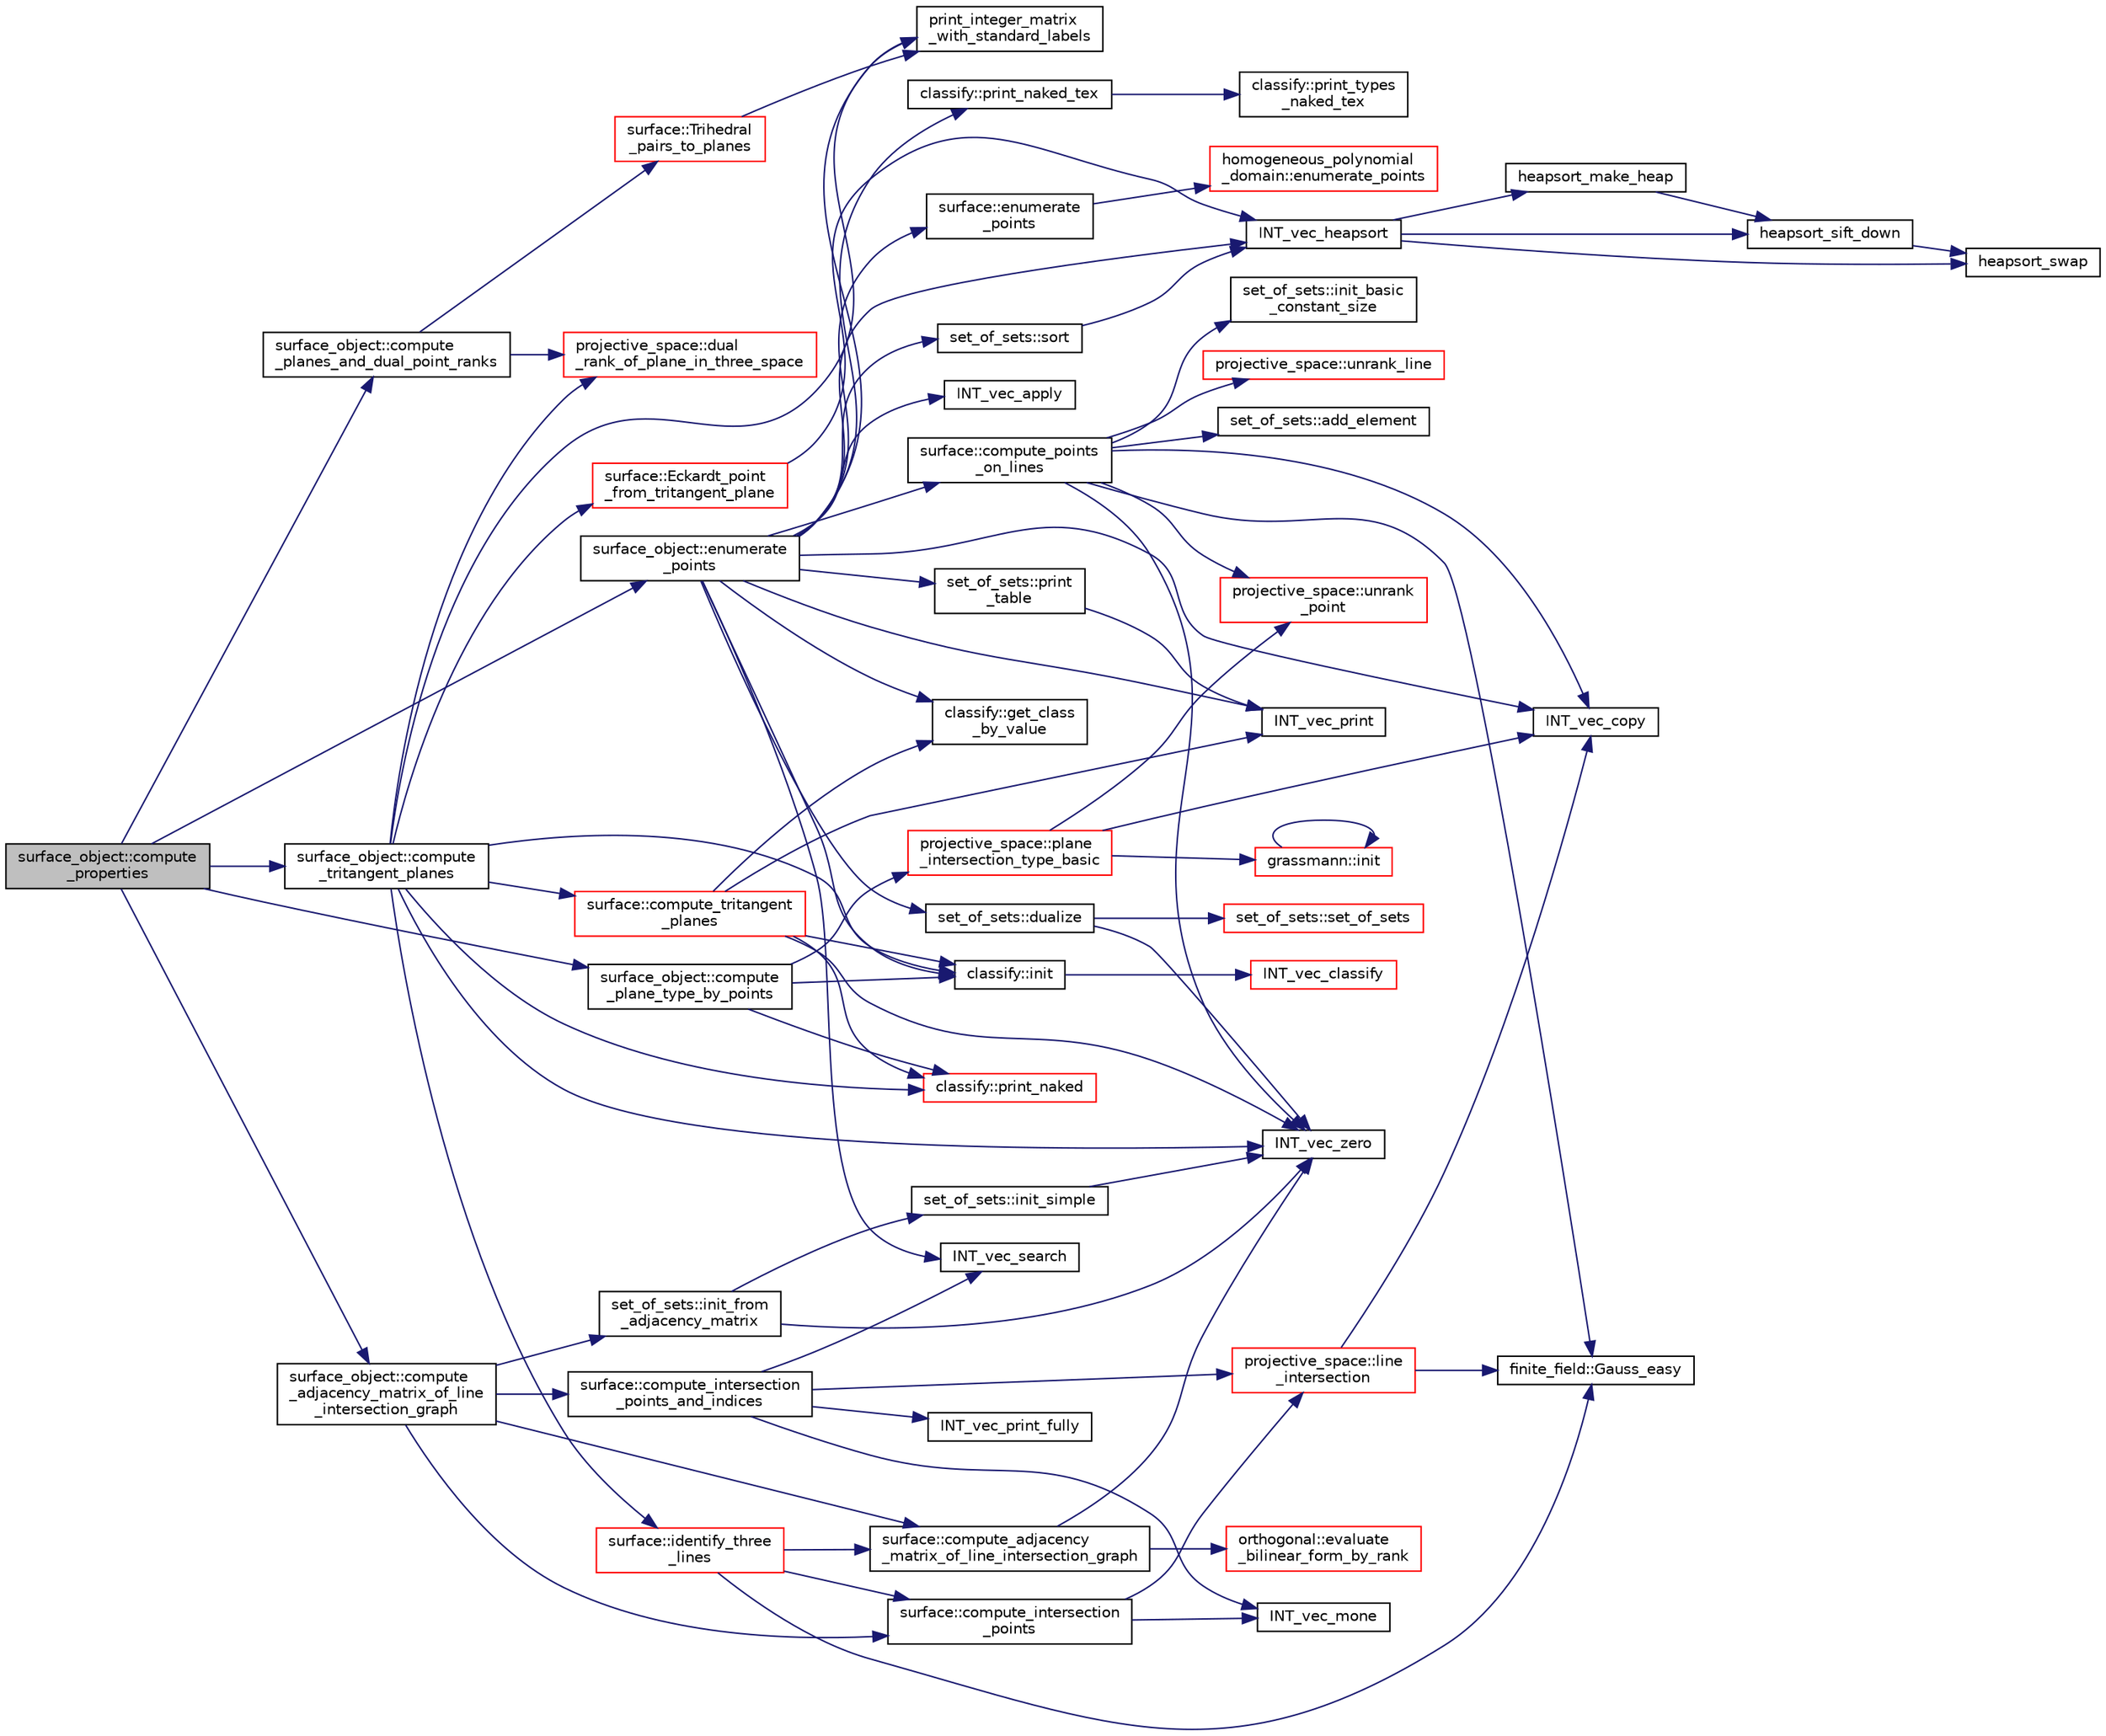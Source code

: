 digraph "surface_object::compute_properties"
{
  edge [fontname="Helvetica",fontsize="10",labelfontname="Helvetica",labelfontsize="10"];
  node [fontname="Helvetica",fontsize="10",shape=record];
  rankdir="LR";
  Node268 [label="surface_object::compute\l_properties",height=0.2,width=0.4,color="black", fillcolor="grey75", style="filled", fontcolor="black"];
  Node268 -> Node269 [color="midnightblue",fontsize="10",style="solid",fontname="Helvetica"];
  Node269 [label="surface_object::enumerate\l_points",height=0.2,width=0.4,color="black", fillcolor="white", style="filled",URL="$df/df8/classsurface__object.html#a001a13b6ea34dbe559033af634203466"];
  Node269 -> Node270 [color="midnightblue",fontsize="10",style="solid",fontname="Helvetica"];
  Node270 [label="surface::enumerate\l_points",height=0.2,width=0.4,color="black", fillcolor="white", style="filled",URL="$d5/d88/classsurface.html#adc79cf9249a0bd3350b35a9c6bdd94d8"];
  Node270 -> Node271 [color="midnightblue",fontsize="10",style="solid",fontname="Helvetica"];
  Node271 [label="homogeneous_polynomial\l_domain::enumerate_points",height=0.2,width=0.4,color="red", fillcolor="white", style="filled",URL="$d2/da7/classhomogeneous__polynomial__domain.html#adc0868f632cc5662b7bfaf0b3d72268f"];
  Node269 -> Node281 [color="midnightblue",fontsize="10",style="solid",fontname="Helvetica"];
  Node281 [label="INT_vec_heapsort",height=0.2,width=0.4,color="black", fillcolor="white", style="filled",URL="$d5/de2/foundations_2data__structures_2data__structures_8h.html#a3590ad9987f801fbfc94634300182f39"];
  Node281 -> Node282 [color="midnightblue",fontsize="10",style="solid",fontname="Helvetica"];
  Node282 [label="heapsort_make_heap",height=0.2,width=0.4,color="black", fillcolor="white", style="filled",URL="$d4/dd7/sorting_8_c.html#a42f24453d7d77eeb1338ebd1a13cfdbb"];
  Node282 -> Node283 [color="midnightblue",fontsize="10",style="solid",fontname="Helvetica"];
  Node283 [label="heapsort_sift_down",height=0.2,width=0.4,color="black", fillcolor="white", style="filled",URL="$d4/dd7/sorting_8_c.html#a65cbb1a6a3f01f511673705437ddc18b"];
  Node283 -> Node284 [color="midnightblue",fontsize="10",style="solid",fontname="Helvetica"];
  Node284 [label="heapsort_swap",height=0.2,width=0.4,color="black", fillcolor="white", style="filled",URL="$d4/dd7/sorting_8_c.html#a8f048362e6065297b19b6975bcbbfcc6"];
  Node281 -> Node284 [color="midnightblue",fontsize="10",style="solid",fontname="Helvetica"];
  Node281 -> Node283 [color="midnightblue",fontsize="10",style="solid",fontname="Helvetica"];
  Node269 -> Node285 [color="midnightblue",fontsize="10",style="solid",fontname="Helvetica"];
  Node285 [label="print_integer_matrix\l_with_standard_labels",height=0.2,width=0.4,color="black", fillcolor="white", style="filled",URL="$d5/db4/io__and__os_8h.html#ad39c343d865ff89a5aad3c689280ad09"];
  Node269 -> Node286 [color="midnightblue",fontsize="10",style="solid",fontname="Helvetica"];
  Node286 [label="surface::compute_points\l_on_lines",height=0.2,width=0.4,color="black", fillcolor="white", style="filled",URL="$d5/d88/classsurface.html#a5d2684ccddd35781211c364a2d5980e5"];
  Node286 -> Node287 [color="midnightblue",fontsize="10",style="solid",fontname="Helvetica"];
  Node287 [label="set_of_sets::init_basic\l_constant_size",height=0.2,width=0.4,color="black", fillcolor="white", style="filled",URL="$da/dd6/classset__of__sets.html#a3d2bcfc5db1101cef8d5d436cca51182"];
  Node286 -> Node273 [color="midnightblue",fontsize="10",style="solid",fontname="Helvetica"];
  Node273 [label="projective_space::unrank\l_point",height=0.2,width=0.4,color="red", fillcolor="white", style="filled",URL="$d2/d17/classprojective__space.html#a3cb7917af4c5f1590b660d4bf907e0fa"];
  Node286 -> Node288 [color="midnightblue",fontsize="10",style="solid",fontname="Helvetica"];
  Node288 [label="INT_vec_zero",height=0.2,width=0.4,color="black", fillcolor="white", style="filled",URL="$df/dbf/sajeeb_8_c.html#aa8c9c7977203577026080f546fe4980f"];
  Node286 -> Node289 [color="midnightblue",fontsize="10",style="solid",fontname="Helvetica"];
  Node289 [label="projective_space::unrank_line",height=0.2,width=0.4,color="red", fillcolor="white", style="filled",URL="$d2/d17/classprojective__space.html#abdc61b40bc8adc18628e1d3a1755dcae"];
  Node286 -> Node297 [color="midnightblue",fontsize="10",style="solid",fontname="Helvetica"];
  Node297 [label="INT_vec_copy",height=0.2,width=0.4,color="black", fillcolor="white", style="filled",URL="$df/dbf/sajeeb_8_c.html#ac2d875e27e009af6ec04d17254d11075"];
  Node286 -> Node298 [color="midnightblue",fontsize="10",style="solid",fontname="Helvetica"];
  Node298 [label="finite_field::Gauss_easy",height=0.2,width=0.4,color="black", fillcolor="white", style="filled",URL="$df/d5a/classfinite__field.html#a32761bf6c4a41f24b7193352127db8e7"];
  Node286 -> Node299 [color="midnightblue",fontsize="10",style="solid",fontname="Helvetica"];
  Node299 [label="set_of_sets::add_element",height=0.2,width=0.4,color="black", fillcolor="white", style="filled",URL="$da/dd6/classset__of__sets.html#a82b6e2beb8098928ebef3e4433990a3c"];
  Node269 -> Node300 [color="midnightblue",fontsize="10",style="solid",fontname="Helvetica"];
  Node300 [label="set_of_sets::sort",height=0.2,width=0.4,color="black", fillcolor="white", style="filled",URL="$da/dd6/classset__of__sets.html#a9636a136d5ac921d380cb27cf9cf277b"];
  Node300 -> Node281 [color="midnightblue",fontsize="10",style="solid",fontname="Helvetica"];
  Node269 -> Node301 [color="midnightblue",fontsize="10",style="solid",fontname="Helvetica"];
  Node301 [label="set_of_sets::print\l_table",height=0.2,width=0.4,color="black", fillcolor="white", style="filled",URL="$da/dd6/classset__of__sets.html#a5439014d55aa760a4313ff7307fed5a6"];
  Node301 -> Node294 [color="midnightblue",fontsize="10",style="solid",fontname="Helvetica"];
  Node294 [label="INT_vec_print",height=0.2,width=0.4,color="black", fillcolor="white", style="filled",URL="$df/dbf/sajeeb_8_c.html#a79a5901af0b47dd0d694109543c027fe"];
  Node269 -> Node302 [color="midnightblue",fontsize="10",style="solid",fontname="Helvetica"];
  Node302 [label="classify::init",height=0.2,width=0.4,color="black", fillcolor="white", style="filled",URL="$d9/d43/classclassify.html#afc24c64267d646d1f83ea39a7c66bde3"];
  Node302 -> Node303 [color="midnightblue",fontsize="10",style="solid",fontname="Helvetica"];
  Node303 [label="INT_vec_classify",height=0.2,width=0.4,color="red", fillcolor="white", style="filled",URL="$d5/de2/foundations_2data__structures_2data__structures_8h.html#ad4176bee048e4f036f8b9d6dd986e0f9"];
  Node269 -> Node314 [color="midnightblue",fontsize="10",style="solid",fontname="Helvetica"];
  Node314 [label="classify::print_naked_tex",height=0.2,width=0.4,color="black", fillcolor="white", style="filled",URL="$d9/d43/classclassify.html#ad01a54dbdaa22d7a7c8e952850dcc3be"];
  Node314 -> Node315 [color="midnightblue",fontsize="10",style="solid",fontname="Helvetica"];
  Node315 [label="classify::print_types\l_naked_tex",height=0.2,width=0.4,color="black", fillcolor="white", style="filled",URL="$d9/d43/classclassify.html#a36a3de15470d458d85e524ef94e8a826"];
  Node269 -> Node316 [color="midnightblue",fontsize="10",style="solid",fontname="Helvetica"];
  Node316 [label="set_of_sets::dualize",height=0.2,width=0.4,color="black", fillcolor="white", style="filled",URL="$da/dd6/classset__of__sets.html#adc842e32ff036a78e0b86e68f92759e1"];
  Node316 -> Node317 [color="midnightblue",fontsize="10",style="solid",fontname="Helvetica"];
  Node317 [label="set_of_sets::set_of_sets",height=0.2,width=0.4,color="red", fillcolor="white", style="filled",URL="$da/dd6/classset__of__sets.html#ad07d3908a5f6972e2defe4db643dcb1e"];
  Node316 -> Node288 [color="midnightblue",fontsize="10",style="solid",fontname="Helvetica"];
  Node269 -> Node319 [color="midnightblue",fontsize="10",style="solid",fontname="Helvetica"];
  Node319 [label="classify::get_class\l_by_value",height=0.2,width=0.4,color="black", fillcolor="white", style="filled",URL="$d9/d43/classclassify.html#ab3e85ad9a0a54ff66af9b555f1c33405"];
  Node269 -> Node294 [color="midnightblue",fontsize="10",style="solid",fontname="Helvetica"];
  Node269 -> Node320 [color="midnightblue",fontsize="10",style="solid",fontname="Helvetica"];
  Node320 [label="INT_vec_apply",height=0.2,width=0.4,color="black", fillcolor="white", style="filled",URL="$d5/db4/io__and__os_8h.html#a213a3e5aef54660073ad609492538df6"];
  Node269 -> Node297 [color="midnightblue",fontsize="10",style="solid",fontname="Helvetica"];
  Node269 -> Node321 [color="midnightblue",fontsize="10",style="solid",fontname="Helvetica"];
  Node321 [label="INT_vec_search",height=0.2,width=0.4,color="black", fillcolor="white", style="filled",URL="$d5/de2/foundations_2data__structures_2data__structures_8h.html#ad103ef2316a1f671bdb68fd9cd9ba945"];
  Node268 -> Node322 [color="midnightblue",fontsize="10",style="solid",fontname="Helvetica"];
  Node322 [label="surface_object::compute\l_adjacency_matrix_of_line\l_intersection_graph",height=0.2,width=0.4,color="black", fillcolor="white", style="filled",URL="$df/df8/classsurface__object.html#aeef0d278d1d82c7af525add5ae85d713"];
  Node322 -> Node323 [color="midnightblue",fontsize="10",style="solid",fontname="Helvetica"];
  Node323 [label="surface::compute_adjacency\l_matrix_of_line_intersection_graph",height=0.2,width=0.4,color="black", fillcolor="white", style="filled",URL="$d5/d88/classsurface.html#ac5787faa49029a5d56971271bb59f9f1"];
  Node323 -> Node288 [color="midnightblue",fontsize="10",style="solid",fontname="Helvetica"];
  Node323 -> Node324 [color="midnightblue",fontsize="10",style="solid",fontname="Helvetica"];
  Node324 [label="orthogonal::evaluate\l_bilinear_form_by_rank",height=0.2,width=0.4,color="red", fillcolor="white", style="filled",URL="$d7/daa/classorthogonal.html#ab4f6117f55f6fbd0fb2bd8b4c8d981bf"];
  Node322 -> Node351 [color="midnightblue",fontsize="10",style="solid",fontname="Helvetica"];
  Node351 [label="set_of_sets::init_from\l_adjacency_matrix",height=0.2,width=0.4,color="black", fillcolor="white", style="filled",URL="$da/dd6/classset__of__sets.html#ace9a38e27dd42625a10cf9682e01392a"];
  Node351 -> Node352 [color="midnightblue",fontsize="10",style="solid",fontname="Helvetica"];
  Node352 [label="set_of_sets::init_simple",height=0.2,width=0.4,color="black", fillcolor="white", style="filled",URL="$da/dd6/classset__of__sets.html#a0c90576a42f3cf82abb307fa8dd97162"];
  Node352 -> Node288 [color="midnightblue",fontsize="10",style="solid",fontname="Helvetica"];
  Node351 -> Node288 [color="midnightblue",fontsize="10",style="solid",fontname="Helvetica"];
  Node322 -> Node353 [color="midnightblue",fontsize="10",style="solid",fontname="Helvetica"];
  Node353 [label="surface::compute_intersection\l_points_and_indices",height=0.2,width=0.4,color="black", fillcolor="white", style="filled",URL="$d5/d88/classsurface.html#a620b43a69ca1fa49eb92fea7b6d098a3"];
  Node353 -> Node354 [color="midnightblue",fontsize="10",style="solid",fontname="Helvetica"];
  Node354 [label="INT_vec_mone",height=0.2,width=0.4,color="black", fillcolor="white", style="filled",URL="$d5/db4/io__and__os_8h.html#a397bea975fe57fe81385ba156e33cfae"];
  Node353 -> Node355 [color="midnightblue",fontsize="10",style="solid",fontname="Helvetica"];
  Node355 [label="projective_space::line\l_intersection",height=0.2,width=0.4,color="red", fillcolor="white", style="filled",URL="$d2/d17/classprojective__space.html#addb4eb5baf4a1396e1b3f490bc5e7b9b"];
  Node355 -> Node297 [color="midnightblue",fontsize="10",style="solid",fontname="Helvetica"];
  Node355 -> Node298 [color="midnightblue",fontsize="10",style="solid",fontname="Helvetica"];
  Node353 -> Node321 [color="midnightblue",fontsize="10",style="solid",fontname="Helvetica"];
  Node353 -> Node364 [color="midnightblue",fontsize="10",style="solid",fontname="Helvetica"];
  Node364 [label="INT_vec_print_fully",height=0.2,width=0.4,color="black", fillcolor="white", style="filled",URL="$df/dbf/sajeeb_8_c.html#aff2e5a86c89315b7cec22a5a77f94a25"];
  Node322 -> Node365 [color="midnightblue",fontsize="10",style="solid",fontname="Helvetica"];
  Node365 [label="surface::compute_intersection\l_points",height=0.2,width=0.4,color="black", fillcolor="white", style="filled",URL="$d5/d88/classsurface.html#a496b99c021b2546b0e610105d56bb549"];
  Node365 -> Node354 [color="midnightblue",fontsize="10",style="solid",fontname="Helvetica"];
  Node365 -> Node355 [color="midnightblue",fontsize="10",style="solid",fontname="Helvetica"];
  Node268 -> Node366 [color="midnightblue",fontsize="10",style="solid",fontname="Helvetica"];
  Node366 [label="surface_object::compute\l_plane_type_by_points",height=0.2,width=0.4,color="black", fillcolor="white", style="filled",URL="$df/df8/classsurface__object.html#a7ad585c88d5c8278850d5f4c9281798c"];
  Node366 -> Node367 [color="midnightblue",fontsize="10",style="solid",fontname="Helvetica"];
  Node367 [label="projective_space::plane\l_intersection_type_basic",height=0.2,width=0.4,color="red", fillcolor="white", style="filled",URL="$d2/d17/classprojective__space.html#a4aa1e4b6e6c767dbab64cc21aceafd3c"];
  Node367 -> Node368 [color="midnightblue",fontsize="10",style="solid",fontname="Helvetica"];
  Node368 [label="grassmann::init",height=0.2,width=0.4,color="red", fillcolor="white", style="filled",URL="$df/d02/classgrassmann.html#a2e8cf7b9f203254493d7c2607c17d498"];
  Node368 -> Node368 [color="midnightblue",fontsize="10",style="solid",fontname="Helvetica"];
  Node367 -> Node297 [color="midnightblue",fontsize="10",style="solid",fontname="Helvetica"];
  Node367 -> Node273 [color="midnightblue",fontsize="10",style="solid",fontname="Helvetica"];
  Node366 -> Node302 [color="midnightblue",fontsize="10",style="solid",fontname="Helvetica"];
  Node366 -> Node373 [color="midnightblue",fontsize="10",style="solid",fontname="Helvetica"];
  Node373 [label="classify::print_naked",height=0.2,width=0.4,color="red", fillcolor="white", style="filled",URL="$d9/d43/classclassify.html#ae9b3a00649b393290673bf96c1630996"];
  Node268 -> Node375 [color="midnightblue",fontsize="10",style="solid",fontname="Helvetica"];
  Node375 [label="surface_object::compute\l_tritangent_planes",height=0.2,width=0.4,color="black", fillcolor="white", style="filled",URL="$df/df8/classsurface__object.html#ae6d924af993146400e0e484e41def0ab"];
  Node375 -> Node376 [color="midnightblue",fontsize="10",style="solid",fontname="Helvetica"];
  Node376 [label="surface::compute_tritangent\l_planes",height=0.2,width=0.4,color="red", fillcolor="white", style="filled",URL="$d5/d88/classsurface.html#a7d760a4c2f956e943fce323171ad5c6b"];
  Node376 -> Node294 [color="midnightblue",fontsize="10",style="solid",fontname="Helvetica"];
  Node376 -> Node288 [color="midnightblue",fontsize="10",style="solid",fontname="Helvetica"];
  Node376 -> Node302 [color="midnightblue",fontsize="10",style="solid",fontname="Helvetica"];
  Node376 -> Node373 [color="midnightblue",fontsize="10",style="solid",fontname="Helvetica"];
  Node376 -> Node319 [color="midnightblue",fontsize="10",style="solid",fontname="Helvetica"];
  Node375 -> Node285 [color="midnightblue",fontsize="10",style="solid",fontname="Helvetica"];
  Node375 -> Node288 [color="midnightblue",fontsize="10",style="solid",fontname="Helvetica"];
  Node375 -> Node379 [color="midnightblue",fontsize="10",style="solid",fontname="Helvetica"];
  Node379 [label="surface::identify_three\l_lines",height=0.2,width=0.4,color="red", fillcolor="white", style="filled",URL="$d5/d88/classsurface.html#a0fcc6b1b40c0be423e45efbef7ee52c6"];
  Node379 -> Node323 [color="midnightblue",fontsize="10",style="solid",fontname="Helvetica"];
  Node379 -> Node365 [color="midnightblue",fontsize="10",style="solid",fontname="Helvetica"];
  Node379 -> Node298 [color="midnightblue",fontsize="10",style="solid",fontname="Helvetica"];
  Node375 -> Node302 [color="midnightblue",fontsize="10",style="solid",fontname="Helvetica"];
  Node375 -> Node373 [color="midnightblue",fontsize="10",style="solid",fontname="Helvetica"];
  Node375 -> Node380 [color="midnightblue",fontsize="10",style="solid",fontname="Helvetica"];
  Node380 [label="surface::Eckardt_point\l_from_tritangent_plane",height=0.2,width=0.4,color="red", fillcolor="white", style="filled",URL="$d5/d88/classsurface.html#a98178b6ac99b77aebc0d79a32d43df26"];
  Node380 -> Node281 [color="midnightblue",fontsize="10",style="solid",fontname="Helvetica"];
  Node375 -> Node387 [color="midnightblue",fontsize="10",style="solid",fontname="Helvetica"];
  Node387 [label="projective_space::dual\l_rank_of_plane_in_three_space",height=0.2,width=0.4,color="red", fillcolor="white", style="filled",URL="$d2/d17/classprojective__space.html#aec560e1265b1b700f47c369c4df07c7c"];
  Node268 -> Node392 [color="midnightblue",fontsize="10",style="solid",fontname="Helvetica"];
  Node392 [label="surface_object::compute\l_planes_and_dual_point_ranks",height=0.2,width=0.4,color="black", fillcolor="white", style="filled",URL="$df/df8/classsurface__object.html#a76f0933eada8322819007fb8670db6ee"];
  Node392 -> Node393 [color="midnightblue",fontsize="10",style="solid",fontname="Helvetica"];
  Node393 [label="surface::Trihedral\l_pairs_to_planes",height=0.2,width=0.4,color="red", fillcolor="white", style="filled",URL="$d5/d88/classsurface.html#a1bfa6633e9cabf8cba5acbaab05137c5"];
  Node393 -> Node285 [color="midnightblue",fontsize="10",style="solid",fontname="Helvetica"];
  Node392 -> Node387 [color="midnightblue",fontsize="10",style="solid",fontname="Helvetica"];
}
